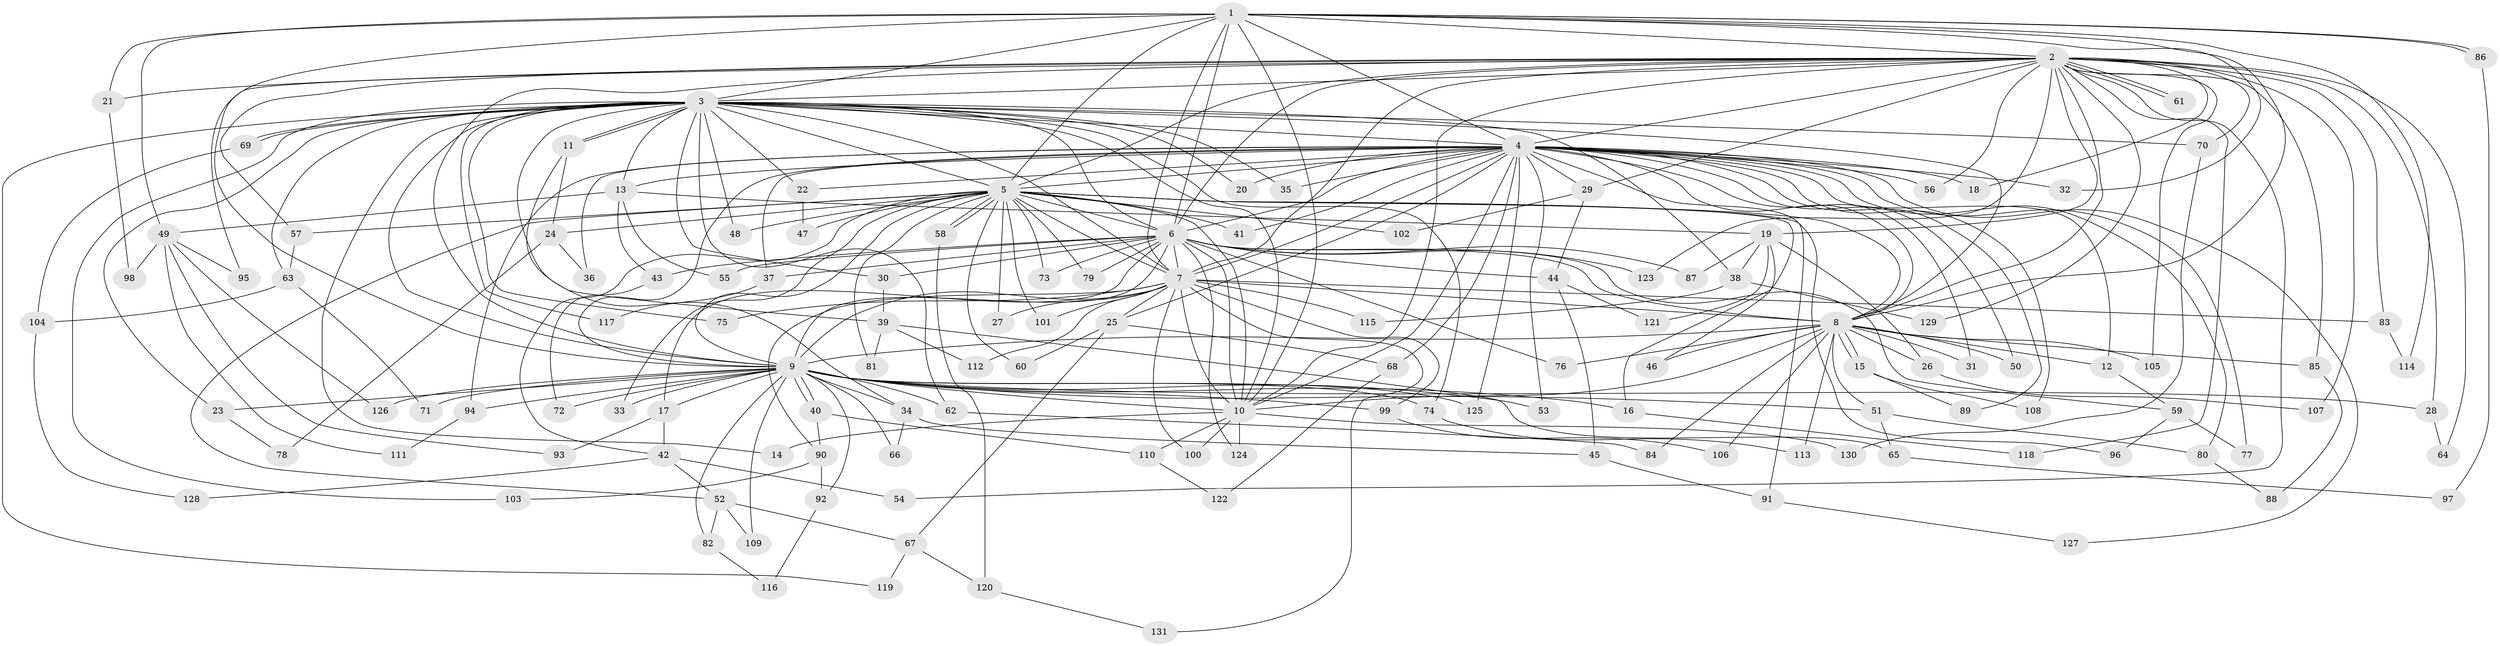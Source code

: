 // Generated by graph-tools (version 1.1) at 2025/10/02/27/25 16:10:59]
// undirected, 131 vertices, 287 edges
graph export_dot {
graph [start="1"]
  node [color=gray90,style=filled];
  1;
  2;
  3;
  4;
  5;
  6;
  7;
  8;
  9;
  10;
  11;
  12;
  13;
  14;
  15;
  16;
  17;
  18;
  19;
  20;
  21;
  22;
  23;
  24;
  25;
  26;
  27;
  28;
  29;
  30;
  31;
  32;
  33;
  34;
  35;
  36;
  37;
  38;
  39;
  40;
  41;
  42;
  43;
  44;
  45;
  46;
  47;
  48;
  49;
  50;
  51;
  52;
  53;
  54;
  55;
  56;
  57;
  58;
  59;
  60;
  61;
  62;
  63;
  64;
  65;
  66;
  67;
  68;
  69;
  70;
  71;
  72;
  73;
  74;
  75;
  76;
  77;
  78;
  79;
  80;
  81;
  82;
  83;
  84;
  85;
  86;
  87;
  88;
  89;
  90;
  91;
  92;
  93;
  94;
  95;
  96;
  97;
  98;
  99;
  100;
  101;
  102;
  103;
  104;
  105;
  106;
  107;
  108;
  109;
  110;
  111;
  112;
  113;
  114;
  115;
  116;
  117;
  118;
  119;
  120;
  121;
  122;
  123;
  124;
  125;
  126;
  127;
  128;
  129;
  130;
  131;
  1 -- 2;
  1 -- 3;
  1 -- 4;
  1 -- 5;
  1 -- 6;
  1 -- 7;
  1 -- 8;
  1 -- 9;
  1 -- 10;
  1 -- 21;
  1 -- 32;
  1 -- 49;
  1 -- 86;
  1 -- 86;
  1 -- 114;
  2 -- 3;
  2 -- 4;
  2 -- 5;
  2 -- 6;
  2 -- 7;
  2 -- 8;
  2 -- 9;
  2 -- 10;
  2 -- 18;
  2 -- 19;
  2 -- 21;
  2 -- 28;
  2 -- 29;
  2 -- 54;
  2 -- 56;
  2 -- 57;
  2 -- 61;
  2 -- 61;
  2 -- 64;
  2 -- 70;
  2 -- 83;
  2 -- 85;
  2 -- 95;
  2 -- 105;
  2 -- 107;
  2 -- 118;
  2 -- 123;
  2 -- 129;
  3 -- 4;
  3 -- 5;
  3 -- 6;
  3 -- 7;
  3 -- 8;
  3 -- 9;
  3 -- 10;
  3 -- 11;
  3 -- 11;
  3 -- 13;
  3 -- 14;
  3 -- 20;
  3 -- 22;
  3 -- 23;
  3 -- 30;
  3 -- 35;
  3 -- 38;
  3 -- 39;
  3 -- 48;
  3 -- 62;
  3 -- 63;
  3 -- 69;
  3 -- 69;
  3 -- 70;
  3 -- 74;
  3 -- 75;
  3 -- 103;
  3 -- 117;
  3 -- 119;
  4 -- 5;
  4 -- 6;
  4 -- 7;
  4 -- 8;
  4 -- 9;
  4 -- 10;
  4 -- 12;
  4 -- 13;
  4 -- 18;
  4 -- 20;
  4 -- 22;
  4 -- 25;
  4 -- 29;
  4 -- 31;
  4 -- 32;
  4 -- 35;
  4 -- 36;
  4 -- 37;
  4 -- 41;
  4 -- 50;
  4 -- 53;
  4 -- 56;
  4 -- 68;
  4 -- 77;
  4 -- 80;
  4 -- 89;
  4 -- 91;
  4 -- 94;
  4 -- 108;
  4 -- 125;
  4 -- 127;
  5 -- 6;
  5 -- 7;
  5 -- 8;
  5 -- 9;
  5 -- 10;
  5 -- 16;
  5 -- 24;
  5 -- 27;
  5 -- 33;
  5 -- 41;
  5 -- 42;
  5 -- 47;
  5 -- 48;
  5 -- 52;
  5 -- 57;
  5 -- 58;
  5 -- 58;
  5 -- 60;
  5 -- 73;
  5 -- 79;
  5 -- 81;
  5 -- 96;
  5 -- 101;
  5 -- 102;
  6 -- 7;
  6 -- 8;
  6 -- 9;
  6 -- 10;
  6 -- 17;
  6 -- 30;
  6 -- 37;
  6 -- 43;
  6 -- 44;
  6 -- 55;
  6 -- 59;
  6 -- 73;
  6 -- 76;
  6 -- 79;
  6 -- 87;
  6 -- 123;
  6 -- 124;
  7 -- 8;
  7 -- 9;
  7 -- 10;
  7 -- 25;
  7 -- 27;
  7 -- 75;
  7 -- 83;
  7 -- 90;
  7 -- 99;
  7 -- 100;
  7 -- 101;
  7 -- 112;
  7 -- 115;
  7 -- 131;
  8 -- 9;
  8 -- 10;
  8 -- 12;
  8 -- 15;
  8 -- 15;
  8 -- 26;
  8 -- 31;
  8 -- 46;
  8 -- 50;
  8 -- 51;
  8 -- 76;
  8 -- 84;
  8 -- 85;
  8 -- 105;
  8 -- 106;
  8 -- 113;
  9 -- 10;
  9 -- 16;
  9 -- 17;
  9 -- 23;
  9 -- 28;
  9 -- 33;
  9 -- 34;
  9 -- 40;
  9 -- 40;
  9 -- 51;
  9 -- 53;
  9 -- 62;
  9 -- 66;
  9 -- 71;
  9 -- 72;
  9 -- 74;
  9 -- 82;
  9 -- 92;
  9 -- 94;
  9 -- 99;
  9 -- 109;
  9 -- 125;
  9 -- 126;
  10 -- 14;
  10 -- 100;
  10 -- 110;
  10 -- 124;
  10 -- 130;
  11 -- 24;
  11 -- 34;
  12 -- 59;
  13 -- 19;
  13 -- 43;
  13 -- 49;
  13 -- 55;
  15 -- 89;
  15 -- 108;
  16 -- 118;
  17 -- 42;
  17 -- 93;
  19 -- 26;
  19 -- 38;
  19 -- 46;
  19 -- 87;
  19 -- 121;
  21 -- 98;
  22 -- 47;
  23 -- 78;
  24 -- 36;
  24 -- 78;
  25 -- 60;
  25 -- 67;
  25 -- 68;
  26 -- 107;
  28 -- 64;
  29 -- 44;
  29 -- 102;
  30 -- 39;
  34 -- 45;
  34 -- 66;
  37 -- 117;
  38 -- 115;
  38 -- 129;
  39 -- 65;
  39 -- 81;
  39 -- 112;
  40 -- 90;
  40 -- 110;
  42 -- 52;
  42 -- 54;
  42 -- 128;
  43 -- 72;
  44 -- 45;
  44 -- 121;
  45 -- 91;
  49 -- 93;
  49 -- 95;
  49 -- 98;
  49 -- 111;
  49 -- 126;
  51 -- 65;
  51 -- 80;
  52 -- 67;
  52 -- 82;
  52 -- 109;
  57 -- 63;
  58 -- 120;
  59 -- 77;
  59 -- 96;
  62 -- 84;
  63 -- 71;
  63 -- 104;
  65 -- 97;
  67 -- 119;
  67 -- 120;
  68 -- 122;
  69 -- 104;
  70 -- 130;
  74 -- 113;
  80 -- 88;
  82 -- 116;
  83 -- 114;
  85 -- 88;
  86 -- 97;
  90 -- 92;
  90 -- 103;
  91 -- 127;
  92 -- 116;
  94 -- 111;
  99 -- 106;
  104 -- 128;
  110 -- 122;
  120 -- 131;
}
